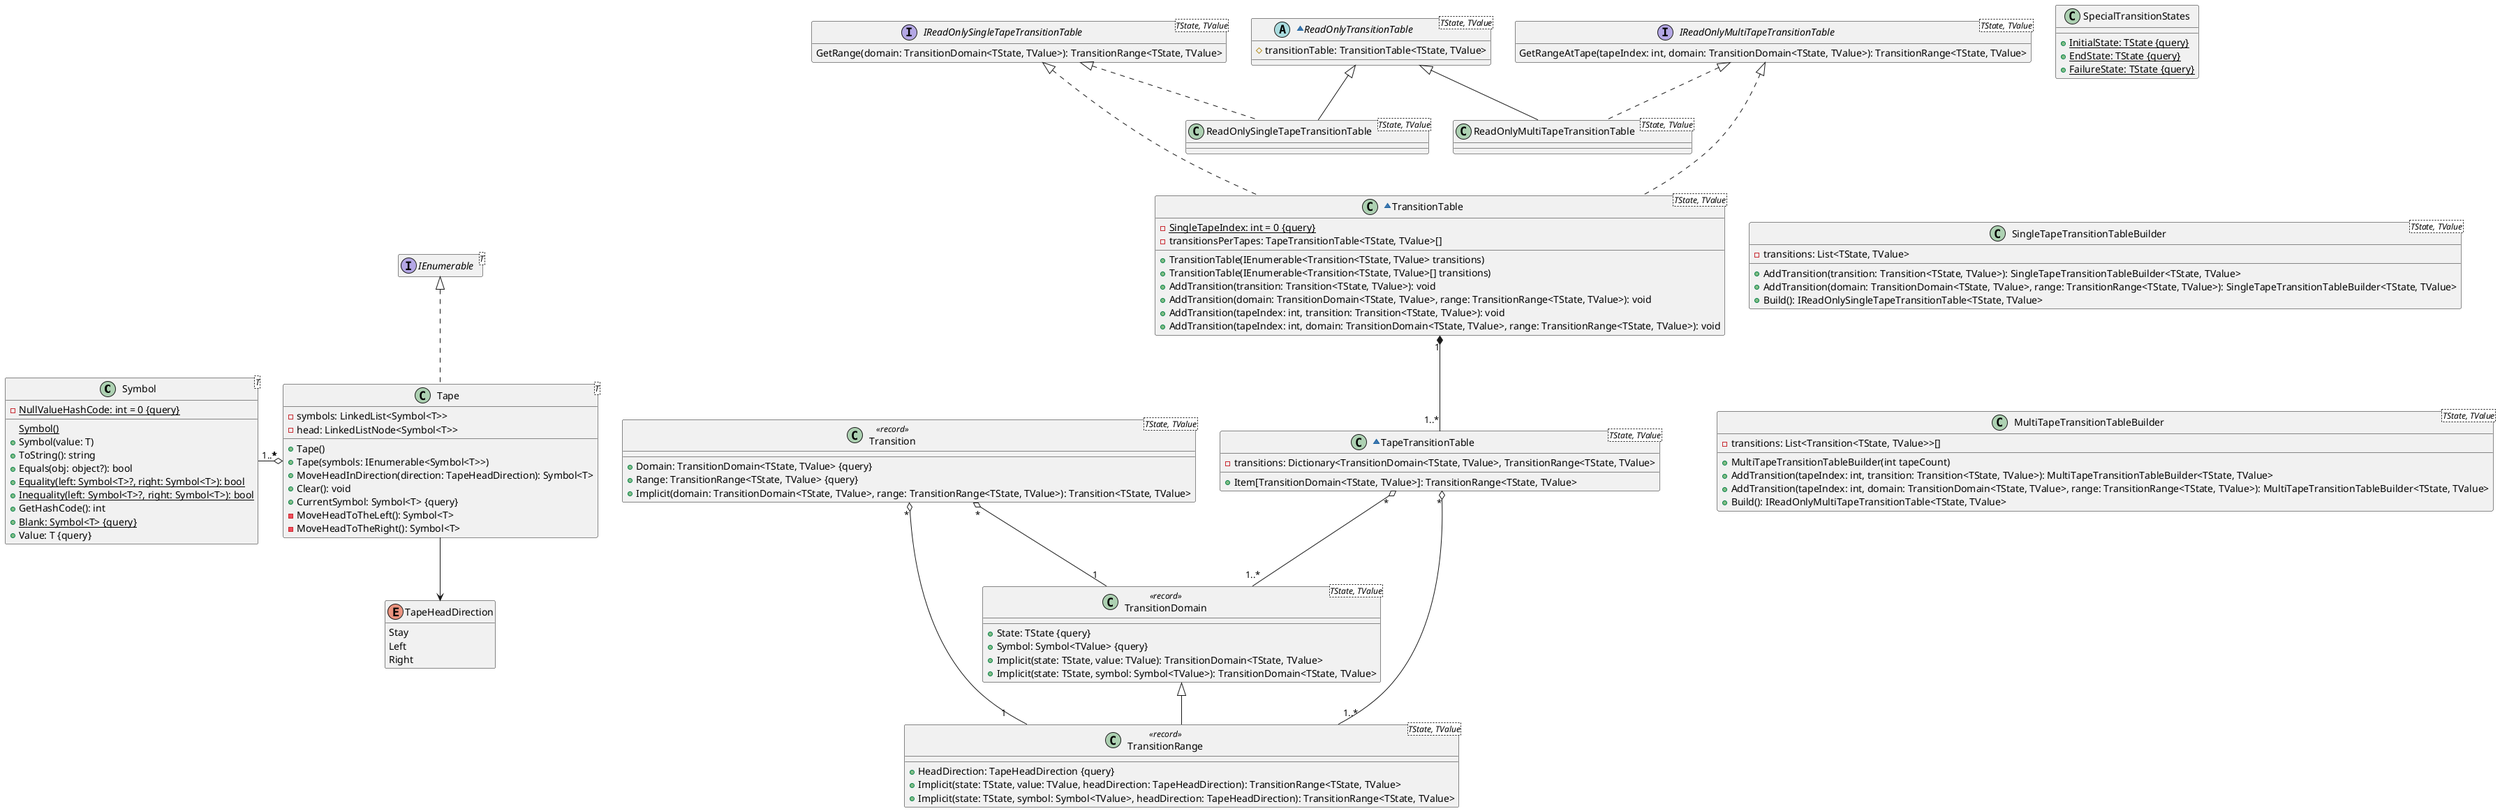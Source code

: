 @startuml classes

hide interface empty members
hide enum empty members

class "Symbol<T>" as Symbol {
    -{static} NullValueHashCode: int = 0 {query}    
    {static} Symbol()
    +Symbol(value: T)
    +ToString(): string
    +Equals(obj: object?): bool
    +{static} Equality(left: Symbol<T>?, right: Symbol<T>): bool
    +{static} Inequality(left: Symbol<T>?, right: Symbol<T>): bool
    +GetHashCode(): int
    +{method} {static} Blank: Symbol<T> {query}
    +{method} Value: T {query}
}

enum TapeHeadDirection {
    Stay
    Left
    Right
}

class "Tape<T>" as Tape {
    -symbols: LinkedList<Symbol<T>>
    -head: LinkedListNode<Symbol<T>>
    +Tape()
    +Tape(symbols: IEnumerable<Symbol<T>>)
    +MoveHeadInDirection(direction: TapeHeadDirection): Symbol<T>
    +Clear(): void
    +{method} CurrentSymbol: Symbol<T> {query}
    -MoveHeadToTheLeft(): Symbol<T>
    -MoveHeadToTheRight(): Symbol<T>
}

Tape "*" o-left- "1..*" Symbol
interface "IEnumerable<T>" as IEnumerable
IEnumerable <|.. Tape
Tape --> TapeHeadDirection


class "TransitionDomain<TState, TValue>" as TransitionDomain << record >> {
    +{method} State: TState {query}
    +{method} Symbol: Symbol<TValue> {query}
    +Implicit(state: TState, value: TValue): TransitionDomain<TState, TValue>
    +Implicit(state: TState, symbol: Symbol<TValue>): TransitionDomain<TState, TValue>
}

class "TransitionRange<TState, TValue>" as TransitionRange << record >> {
    +{method} HeadDirection: TapeHeadDirection {query}
    +Implicit(state: TState, value: TValue, headDirection: TapeHeadDirection): TransitionRange<TState, TValue>
    +Implicit(state: TState, symbol: Symbol<TValue>, headDirection: TapeHeadDirection): TransitionRange<TState, TValue>
}

class "Transition<TState, TValue>" as Transition << record >> {
    +{method} Domain: TransitionDomain<TState, TValue> {query}
    +{method} Range: TransitionRange<TState, TValue> {query}
    +Implicit(domain: TransitionDomain<TState, TValue>, range: TransitionRange<TState, TValue>): Transition<TState, TValue>
}

interface "IReadOnlySingleTapeTransitionTable<TState, TValue>" as IReadOnlySingleTapeTransitionTable {
    GetRange(domain: TransitionDomain<TState, TValue>): TransitionRange<TState, TValue>
}

interface "IReadOnlyMultiTapeTransitionTable<TState, TValue>" as IReadOnlyMultiTapeTransitionTable {
    GetRangeAtTape(tapeIndex: int, domain: TransitionDomain<TState, TValue>): TransitionRange<TState, TValue>
}

~abstract class "ReadOnlyTransitionTable<TState, TValue>" as ReadOnlyTransitionTable {
    #transitionTable: TransitionTable<TState, TValue>
}

class "ReadOnlySingleTapeTransitionTable<TState, TValue>" as ReadOnlySingleTapeTransitionTable
class "ReadOnlyMultiTapeTransitionTable<TState, TValue>" as ReadOnlyMultiTapeTransitionTable

class "SingleTapeTransitionTableBuilder<TState, TValue>" as SingleTapeTransitionTableBuilder {
    -transitions: List<TState, TValue>
    +AddTransition(transition: Transition<TState, TValue>): SingleTapeTransitionTableBuilder<TState, TValue>
    +AddTransition(domain: TransitionDomain<TState, TValue>, range: TransitionRange<TState, TValue>): SingleTapeTransitionTableBuilder<TState, TValue>
    +Build(): IReadOnlySingleTapeTransitionTable<TState, TValue>
}

class "MultiTapeTransitionTableBuilder<TState, TValue>" as MultiTapeTransitionTableBuilder {
    -transitions: List<Transition<TState, TValue>>[]
    +MultiTapeTransitionTableBuilder(int tapeCount)
    +AddTransition(tapeIndex: int, transition: Transition<TState, TValue>): MultiTapeTransitionTableBuilder<TState, TValue>
    +AddTransition(tapeIndex: int, domain: TransitionDomain<TState, TValue>, range: TransitionRange<TState, TValue>): MultiTapeTransitionTableBuilder<TState, TValue>
    +Build(): IReadOnlyMultiTapeTransitionTable<TState, TValue>
}

class SpecialTransitionStates {
    +{method} {static} InitialState: TState {query}
    +{method} {static} EndState: TState {query}
    +{method} {static} FailureState: TState {query}
}

~class "TransitionTable<TState, TValue>" as TransitionTable {
    -{static} SingleTapeIndex: int = 0 {query}
    -transitionsPerTapes: TapeTransitionTable<TState, TValue>[]
    +TransitionTable(IEnumerable<Transition<TState, TValue> transitions)
    +TransitionTable(IEnumerable<Transition<TState, TValue>[] transitions)
    +AddTransition(transition: Transition<TState, TValue>): void
    +AddTransition(domain: TransitionDomain<TState, TValue>, range: TransitionRange<TState, TValue>): void
    +AddTransition(tapeIndex: int, transition: Transition<TState, TValue>): void
    +AddTransition(tapeIndex: int, domain: TransitionDomain<TState, TValue>, range: TransitionRange<TState, TValue>): void
}

~class "TapeTransitionTable<TState, TValue>" as TapeTransitionTable {
    -transitions: Dictionary<TransitionDomain<TState, TValue>, TransitionRange<TState, TValue>
    +{method} Item[TransitionDomain<TState, TValue>]: TransitionRange<TState, TValue>
}

IReadOnlySingleTapeTransitionTable <|.down. TransitionTable
IReadOnlyMultiTapeTransitionTable <|.down. TransitionTable
TransitionTable -[hidden]up- ReadOnlySingleTapeTransitionTable
TransitionTable -[hidden]up- ReadOnlyMultiTapeTransitionTable
ReadOnlyTransitionTable <|-down- ReadOnlySingleTapeTransitionTable
ReadOnlyTransitionTable <|-down- ReadOnlyMultiTapeTransitionTable
IReadOnlySingleTapeTransitionTable <|.down. ReadOnlySingleTapeTransitionTable
IReadOnlyMultiTapeTransitionTable <|.down. ReadOnlyMultiTapeTransitionTable
TransitionDomain <|-- TransitionRange
Transition "*" o-- "1" TransitionDomain
Transition "*" o-- "1" TransitionRange
TransitionTable "1" *-- "1..*" TapeTransitionTable
TapeTransitionTable "*" o-- "1..*" TransitionDomain
TapeTransitionTable "*" o-- "1..*" TransitionRange

TransitionTable -[hidden]right- SingleTapeTransitionTableBuilder
SingleTapeTransitionTableBuilder -[hidden]down- MultiTapeTransitionTableBuilder
Tape -[hidden]right- Transition

@enduml